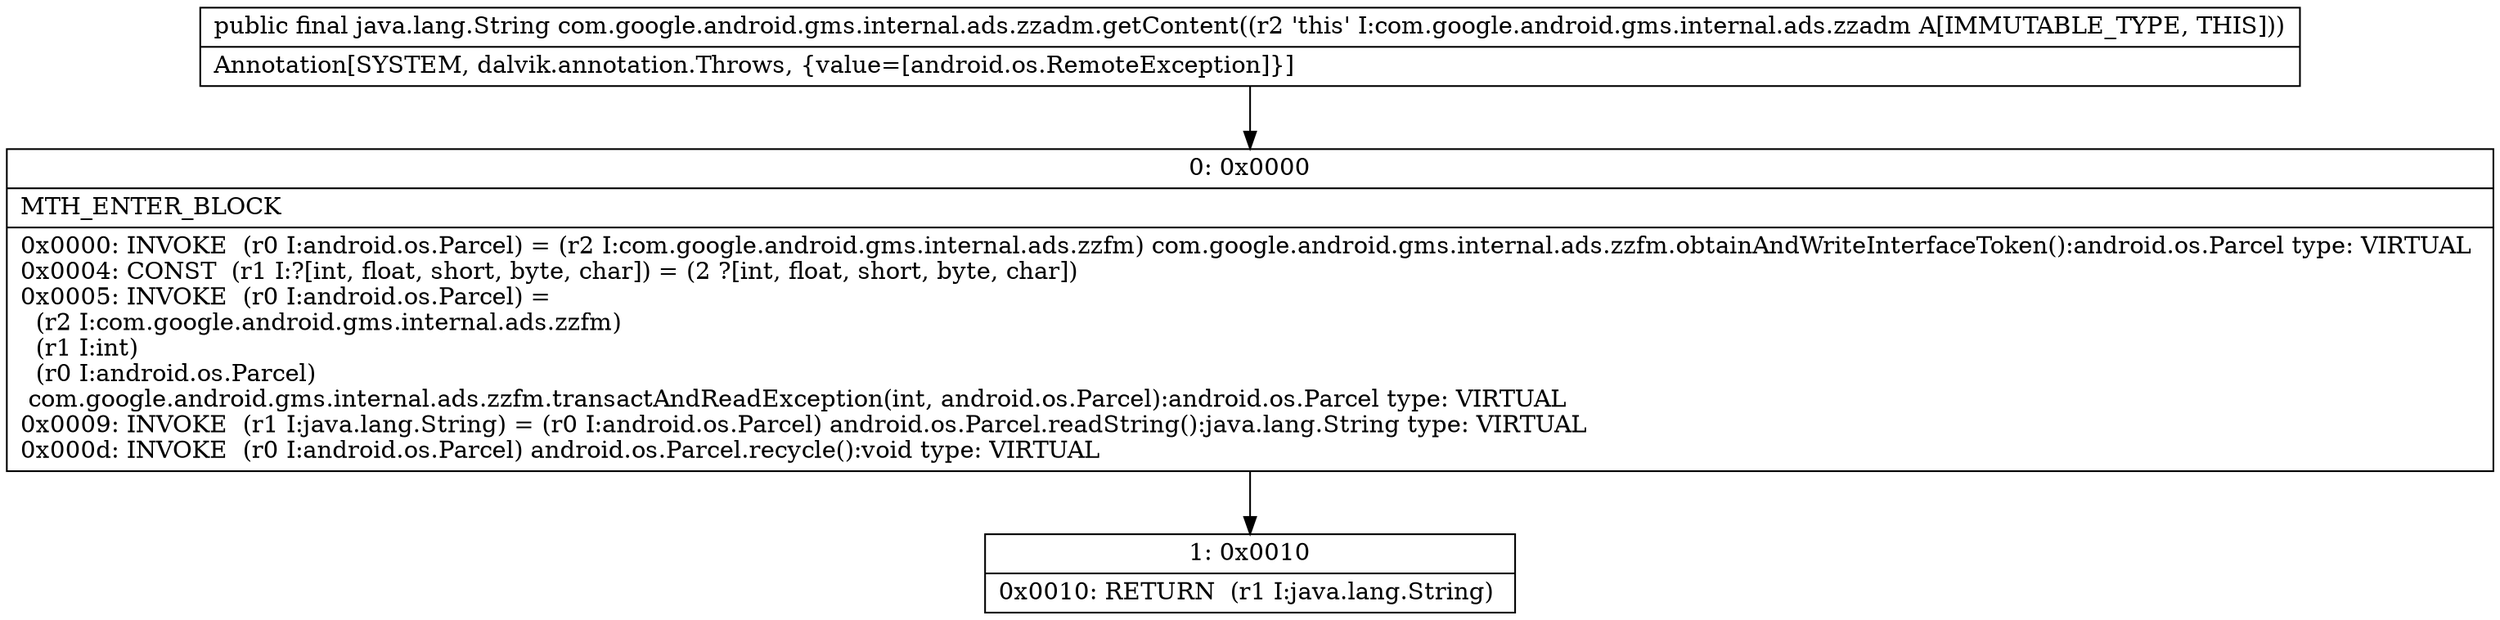 digraph "CFG forcom.google.android.gms.internal.ads.zzadm.getContent()Ljava\/lang\/String;" {
Node_0 [shape=record,label="{0\:\ 0x0000|MTH_ENTER_BLOCK\l|0x0000: INVOKE  (r0 I:android.os.Parcel) = (r2 I:com.google.android.gms.internal.ads.zzfm) com.google.android.gms.internal.ads.zzfm.obtainAndWriteInterfaceToken():android.os.Parcel type: VIRTUAL \l0x0004: CONST  (r1 I:?[int, float, short, byte, char]) = (2 ?[int, float, short, byte, char]) \l0x0005: INVOKE  (r0 I:android.os.Parcel) = \l  (r2 I:com.google.android.gms.internal.ads.zzfm)\l  (r1 I:int)\l  (r0 I:android.os.Parcel)\l com.google.android.gms.internal.ads.zzfm.transactAndReadException(int, android.os.Parcel):android.os.Parcel type: VIRTUAL \l0x0009: INVOKE  (r1 I:java.lang.String) = (r0 I:android.os.Parcel) android.os.Parcel.readString():java.lang.String type: VIRTUAL \l0x000d: INVOKE  (r0 I:android.os.Parcel) android.os.Parcel.recycle():void type: VIRTUAL \l}"];
Node_1 [shape=record,label="{1\:\ 0x0010|0x0010: RETURN  (r1 I:java.lang.String) \l}"];
MethodNode[shape=record,label="{public final java.lang.String com.google.android.gms.internal.ads.zzadm.getContent((r2 'this' I:com.google.android.gms.internal.ads.zzadm A[IMMUTABLE_TYPE, THIS]))  | Annotation[SYSTEM, dalvik.annotation.Throws, \{value=[android.os.RemoteException]\}]\l}"];
MethodNode -> Node_0;
Node_0 -> Node_1;
}

